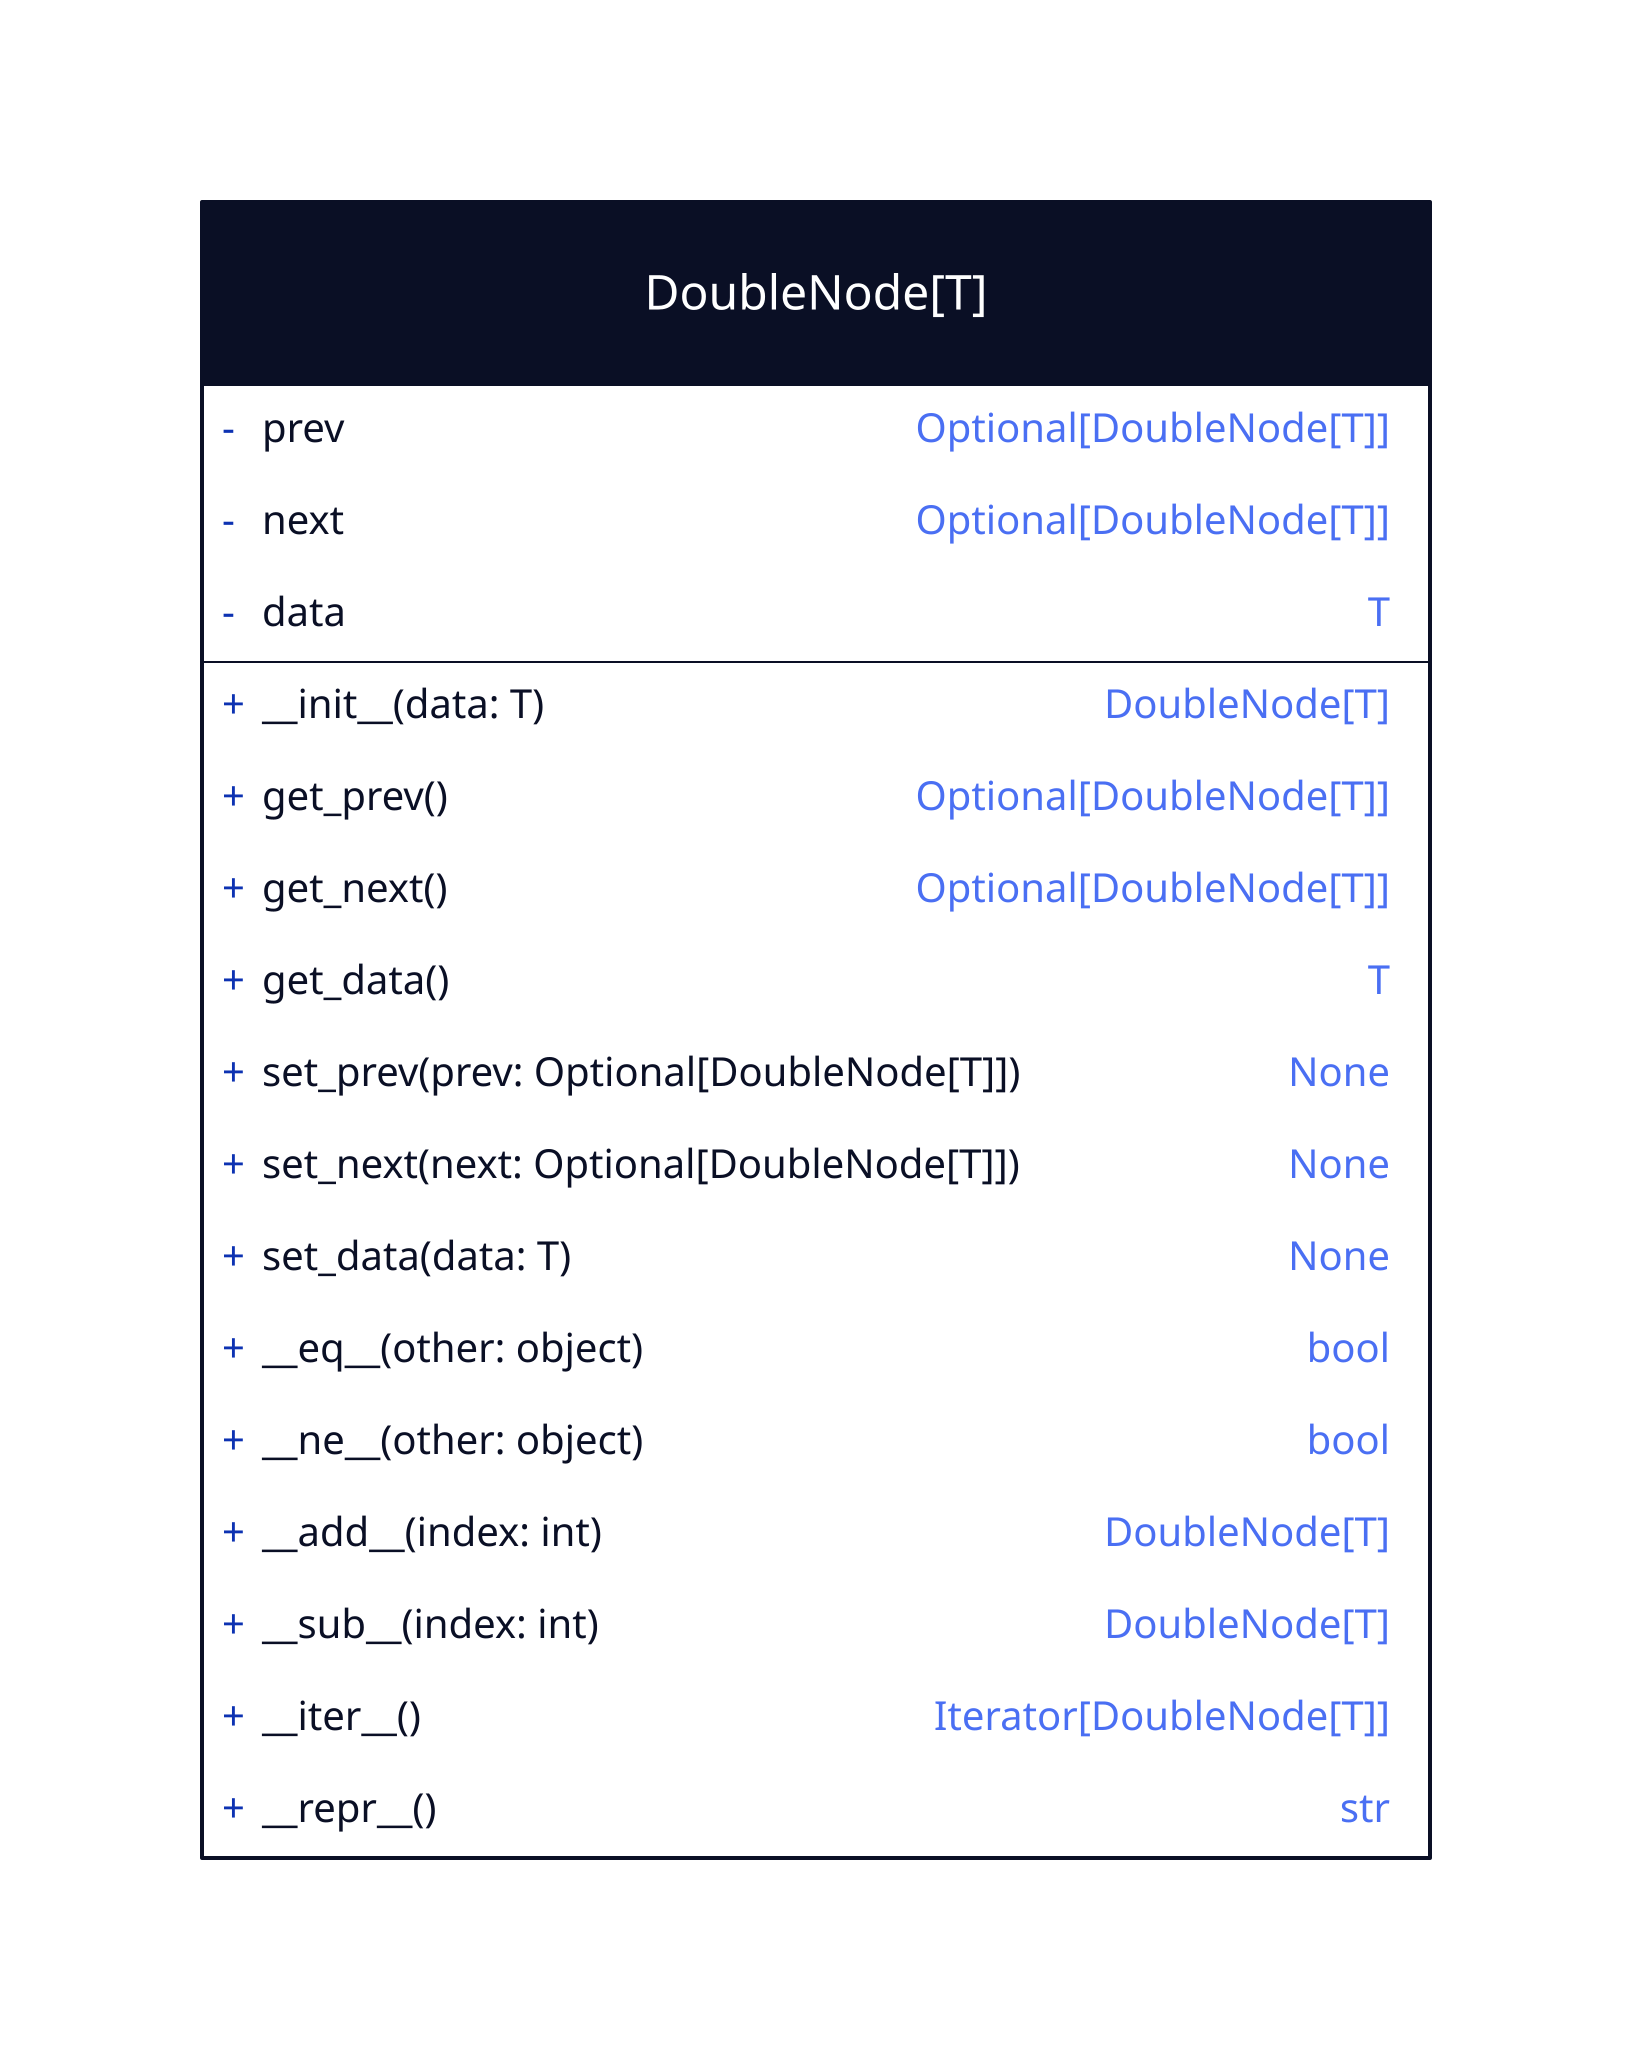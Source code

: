 DoubleNode\[T\]: {
  shape: class

  -prev: Optional\[DoubleNode\[T\]\]
  -next: Optional\[DoubleNode\[T\]\]
  -data: T

  +__init__(data\: T): DoubleNode\[T\]

  +get_prev(): Optional\[DoubleNode\[T\]\]
  +get_next(): Optional\[DoubleNode\[T\]\]
  +get_data(): T

  +set_prev(prev\: Optional\[DoubleNode\[T\]\]): None
  +set_next(next\: Optional\[DoubleNode\[T\]\]): None
  +set_data(data\: T): None

  +__eq__(other\: object): bool
  +__ne__(other\: object): bool
  +__add__(index\: int): DoubleNode\[T\]
  +__sub__(index\: int): DoubleNode\[T\]
  +__iter__(): Iterator\[DoubleNode\[T\]\]
  +__repr__(): str
}